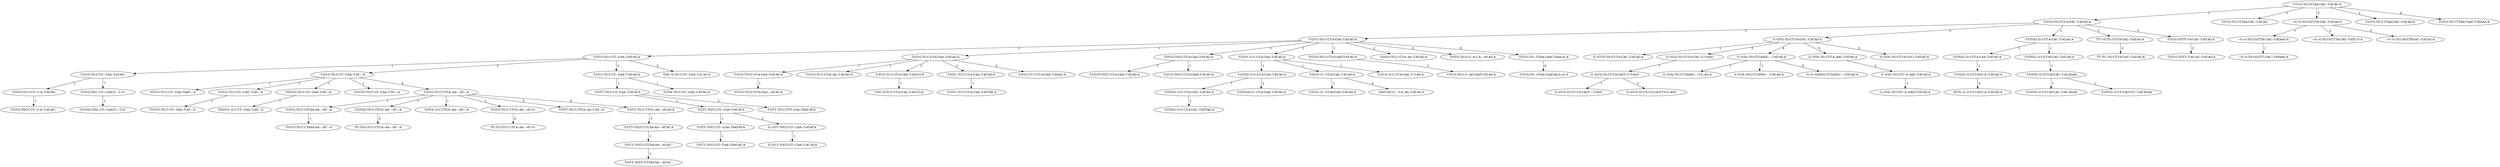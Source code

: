 digraph A {
"-T-GT-G-TG-CT-TAA-CAC--T-AT-AG-A" -> "-T-GT-G-TG-CT-T-A-CAC--T-AT-AG-A" [label=" 1"];
"-T-GT-G-TG-CT-TAA-CAC--T-AT-AG-A" -> "-T-GT-G-TG-CT-TAA-CAC--T-AT-AG--" [label=" 1"];
"-T-GT-G-TG-C-CT-A-CAA--T-AT-AG-A" -> "-T-GT-G-TG-C-CT---CAA--T-AT-AG-A" [label=" 1"];
"-T-GT-G-TG-C-CT-A-CAA--T-AT-AG-A" -> "-T-GT-G-TC-C-CT-A-CAA--T-AT-AG-A" [label=" 1"];
"-T-GT-G-TG-C-CT-A-CAA--T-AT-AG-A" -> "-T-GT-G-TGCC-CT-A-CAA--T-AT-AG-A" [label=" 1"];
"-T-GT-G-TG-C-CT-A-CAA--T-AT-AG-A" -> "-T-GT-G--G-C-CT-A-CAA--T-AT-AG-A" [label=" 1"];
"-T-GT-G-TG-C-CT-A-CAA--T-AT-AG-A" -> "-T-GT-G-TG-C-CT-A-CAAT-T-AT-AG-A" [label=" 1"];
"-T-GT-G-TG-C-CT---CAA--T-AT-AG-A" -> "-T-GT-G-TG-C-CT---CAA--T-AT-AG--" [label=" 1"];
"-T-GT-G-TG-C-CT---CAA--T-AT-AG--" -> "-T-GT-G-TG-C-CT---C-A--T-AT-AG--" [label=" 1"];
"-T-GT-G-TG-C-CT---CAA--T-AT----A" -> "-T-GT-G-TG-C-CT---CAA--TAAT----A" [label=" 1"];
"-T-GT-G-TG-C-CT---CAA--T-AT----A" -> "-T-GT-G-TG-C-CT---CAG--T-AT----A" [label=" 1"];
"-T-GT-G-TG-C-CT---CAA--T-AT----A" -> "-TGGT-G-TG-C-CT---CAA--T-AT----A" [label=" 1"];
"-T-GT-G-TG-C-CT---CAA--T-AT----A" -> "-T-GTTG-TG-C-CT---CAA--T-AT----A" [label=" 1"];
"G--GT-G-TG-CT-T-A-CAC--T-AT-AG-A" -> "G--GTTG-TG-CT-T-A-CAC--T-AT-AG-A" [label=" 1"];
"-T-GT-G-TC-C-CT-A-CAA--T-AT-AG-A" -> "-T-GT-G-TCCC-CT-A-CAA--T-AT-AG-A" [label=" 1"];
"-T-GT-G-TC-C-CT-A-CAA--T-AT-AG-A" -> "-T-GT-G-TC-C-CT-A--AA--T-AT-AG-A" [label=" 1"];
"-T-GT-G-TG-C-CTCA--AA----AT----A" -> "-T-GT-G-TG-C-CTCAA-AA----AT----A" [label=" 1"];
"-T-GT-G-TG-C-CTCA--AA----AT----A" -> "-T-GTGG-TG-C-CTCA--AA----AT----A" [label=" 1"];
"-T-GT-G-TG-C-CTCA--AA----AT----A" -> "-T-GT-G--G-C-CTCA--AA----AT----A" [label=" 1"];
"G--GT-G-TG-CT-T-A-CAC--T--T-AGC-" -> "G--GT-G-TG-CT-T-A-CACC-T--T-AGC-" [label=" 1"];
"-T-GT-G-TG-C-CTCAA-AA----AT----A" -> "-T-GT-G-TG-C-CTAAA-AA----AT----A" [label=" 1"];
"-T-GT-G-TCCC-CT-A-CAA--T-AT-AG-A" -> "-T-GT-G-TCCC-CT-A-CAA----AT-AG-A" [label=" 1"];
"-T-GTGG--G-CT-T-A-CAC--T-AT-AG-A" -> "-T-GTGG--G-CT-T-A-CAA--T-AT-AG-A" [label=" 1"];
"-T-GTGG--G-CT-T-A-CAC--T-AT-AG-A" -> "-T-GTGG--G-CT-T-ACCAC--T-AT-AG-A" [label=" 1"];
"-T-GT-G-TGCC-CT-A-CAA--T-AT-AG-A" -> "-T-GT-GTTGCC-CT-A-CAA--T-AT-AG-A" [label=" 1"];
"-T-GT-G-TGCC-CT-A-CAA--T-AT-AG-A" -> "-T-GT-G-TGCC-CT-A-CAAA-T-AT-AG-A" [label=" 1"];
"-T-GTT--TG-C-CT---CAA--T-AT-AG-A" -> "-T-GTT--TG-C-CT---CAA--T-AT-AT-A" [label=" 1"];
"-T-GTT--TG-C-CT---CAA--T-AT-AG-A" -> "-T-GTA--TG-C-CT---CAA--T-AT-AG-A" [label=" 1"];
"-T-GT-G-TG-C-CT---C-A--T-AT-AG--" -> "-T-GT-G-TGCC-CT---C-A--T-AT-AG--" [label=" 1"];
"-T-GT-G-TC-C-CT-A-CAA--T-ATG-G-A" -> "-T-GC-G-TC-C-CT-A-CAA--T-ATG-G-A" [label=" 1"];
"-T-GTT--TG-C-CT---CAA--T-AT-AT-A" -> "-T-GTT--TGCC-CT---CAA--T-AT-AT-A" [label=" 1"];
"-T-GTT--TGCC-CT---CAA--T-AT-AT-A" -> "-T-GTT--TGCC-CT---CAA--TAAT-AT-A" [label=" 1"];
"-T-GT-G--G-C-CT-A-CAA--T-AT-AG-A" -> "-T-GTGG--G-C-CT-A-CAA--T-AT-AG-A" [label=" 1"];
"-T-GT-G--G-C-CT-A-CAA--T-AT-AG-A" -> "-T-GT-G--G---CT-A-CAA--T-AT-AG-A" [label=" 1"];
"-T-GT-G--G-C-CT-A-CAA--T-AT-AG-A" -> "-T-GT-G--G-C-CT-A-CAA--T--T-AG-A" [label=" 1"];
"-T-GT-G-TG-C-CT---CAG--T-AT----A" -> "TT-GT-G-TG-C-CT---CAG--T-AT----A" [label=" 1"];
"G--GT-G-TG-CT-T-A-CACC-T--T-AGC-" -> "G--GT-G-TG-CT-T-A-CACC----T-AGC-" [label=" 1"];
"G--GTA--TG-CTC--A--AAC-T-AT-AG-A" -> "G--GTA--TG-CTC--A--AACCT-AT-AG-A" [label=" 1"];
"-TGGT-G-TG-C-CT---CAA--T-AT----A" -> "-TGGT-G--G-C-CT---CAA--T-AT----A" [label=" 1"];
"---G--G-TG-CGCTTA-CAC--T-AT-AG-A" -> "---G--G-TG-CGCTTA-CAC--T-ATAAG-A" [label=" 1"];
"G--GTA--TG-CT-TAAGC----T-AT-AG-A" -> "G--GTA--TG-CT-TAAGC----T-A--AG-A" [label=" 1"];
"-T-GTT--TGCC-CT---CAA--TAAT-AT-A" -> "-T-GTT--TGCC-CT---CAA--TAAT-AC-A" [label=" 1"];
"-T-GTGG--G-C-CT-A-CAA--T-AT-AG-A" -> "-T-GTGG--G-C-CT-A-CAC--T-AT-AG-A" [label=" 1"];
"G--GTT--TGCC-CT---CAA--T-AT-AT-A" -> "G--GTT--TGCC-CT---CAA--T-AC-AT-A" [label=" 1"];
"-T-GTC--TC-C-CT-A-CAA--T-AT-AG-A" -> "-T-GTC--TC-C-CT-A-CAA--T-ATTAG-A" [label=" 1"];
"-T-GTGG--G-CT-T-ACCAC--T-AT-AG-A" -> "-T-GTGG--G-CT-T-ACCAC--T-AT-AGAA" [label=" 1"];
"-T-GT-G-TGG--CT---CAACC---T--G--" -> "-T-GTGG-TGG--CT---CAACC---T--G--" [label=" 1"];
"---G--G-TG-CGCTTA-CAC--T-ATAAG-A" -> "---G--G-TG-CGCTT--CAC--T-ATAAG-A" [label=" 1"];
"-T-GTGG--G-CT-T-ACCAC--T-AT-AGAA" -> "-T-GTGG--G-CT-T-ACCAC--T-AC-AGAA" [label=" 1"];
"-T-GTGG--G-CT-T-ACCAC--T-AT-AGAA" -> "-T-GTGG--G-CT-T-ACCCC--T-AT-AGAA" [label=" 1"];
"-T-GTT--TGCC-CTCAA-AA----AT-AC-A" -> "-T-GTT--TGCC-CTCAA-AA----AT-AC--" [label=" 1"];
"-T-GTGG--G-C-CT-A-CAC--T-AT-AG-A" -> "-T-GTGG--G-C-CT-A-CAC--T-ATTAG-A" [label=" 1"];
"-T-GT-G--G---CT-A-CAA--T-AT-AG-A" -> "-T-GT-G--G---CT-ACCAA--T-AT-AG-A" [label=" 1"];
"-T-GTT--TGCC-CTCAA-AA----AT-AC--" -> "-T-GTT--TGCC-CTTAA-AA----AT-AC--" [label=" 1"];
"-T-GT-G-TG-CT-TAA-CAC--T-AT-AG-A" -> "-T-GT-G-TG-C-CTAA-CAC--T-AT-AG-A" [label=" 2"];
"-T-GT-G-TG-CT-T-A-CAC--T-AT-AG-A" -> "G--GT-G-TG-CT-T-A-CAC--T-AT-AG-A" [label=" 2"];
"-T-GT-G-TG-CT-T-A-CAC--T-AT-AG-A" -> "-T-GTGG--G-CT-T-A-CAC--T-AT-AG-A" [label=" 2"];
"-T-GT-G-TG-CT-T-A-CAC--T-AT-AG-A" -> "TT--T-G-TG-CT-T-A-CAC--T-AT-AG-A" [label=" 2"];
"-T-GT-G-TG-C-CT-A-CAA--T-AT-AG-A" -> "-T-GA-G-TG-C-CT-A--AA--T-AT-AG-A" [label=" 2"];
"-T-GT-G-TG-C-CT---CAA--T-AT-AG-A" -> "-T-GT-G-TG-C-CT---CAA--T-AT----A" [label=" 2"];
"-T-GT-G-TG-C-CT---CAA--T-AT-AG-A" -> "-T-GTT--TG-C-CT---CAA--T-AT-AG-A" [label=" 2"];
"-T-GT-G-TC-C-CT-A-CAA--T-AT-AG-A" -> "-T-GT-G-TC-C-CT-A-CAA--T-ATG-G-A" [label=" 2"];
"-T-GT-G-TC-C-CT-A-CAA--T-AT-AG-A" -> "-T-GTC--TC-C-CT-A-CAA--T-AT-AG-A" [label=" 2"];
"-T-GT-G-TC-C-CT-A-CAA--T-AT-AG-A" -> "-T-GT-G-TC-C-CT-A-CAA--T-ATAA--A" [label=" 2"];
"-T-GT-G-TG-C-CTCA--AA----AT----A" -> "-T-GT-G-TG-C-CTCA--AA----AT--G--" [label=" 2"];
"G--GTA--TG-CT-T-A--AAC-T-AT-AG-A" -> "G--GTA--TG-CTC--A--AAC-T-AT-AG-A" [label=" 2"];
"-T-GTGG-TG-C-CTCA--AA----AT----A" -> "-TC-TGG-TG-C-CTCA--AA----AT----A" [label=" 2"];
"-T-GTT--TG-C-CT---CAA--T-AT-AT-A" -> "-T-GTT--TG-C-CTT--CAA--TAAT-AT-A" [label=" 2"];
"-T-GTT--TGCC-CT---CAA--T-AT-AT-A" -> "G--GTT--TGCC-CT---CAA--T-AT-AT-A" [label=" 2"];
"TT--T-G-TG-CT-T-A-CAC--T-AT-AG-A" -> "TT--TC--TG-CT-T-A-CAC--T-AT-AG-A" [label=" 2"];
"-T-GT-G-TG-C-CTCA--AA----AT--G--" -> "-TC-T-G-TG-C-CTCA--AA----AT--G--" [label=" 2"];
"-T-GT-G-TG-C-CT-A-CAAT-T-AT-AG-A" -> "-T-GT-G-TG-C-C--ACCAAT-T-AT-AG-A" [label=" 2"];
"---G--G-TG-CGCTTA-CAC--T-AT-AG-A" -> "---G--G-TG-CGCTTA-CAC--T-ATC-G-A" [label=" 2"];
"G--GTA--TG-CT-TAAGC----T-AT-AG-A" -> "G--GTA--TG-CT-T-ATGC----T-AT-AG-A" [label=" 2"];
"-T-GTGG--G-C-CT-A-CAA--T-AT-AG-A" -> "-T-GTGGG-G---CT-A-CAA--T-AT-AG-A" [label=" 2"];
"-T-GTGG--G-CT-T-A-CAA--T-AT-AG-A" -> "-T-GTGG--G-CT-T-ACC-A--T-AT-AG-A" [label=" 2"];
"-T-GT-G-TGTT--T-A-CAC--T-AT-AG-A" -> "-T-GT-G-TGTT--T-AG-AC--T-AT-AG-A" [label=" 2"];
"-T-GT-G-TG-CT-T-A-CAC--T-AT-AG-A" -> "-T-GT-G-TG-C-CT-A-CAA--T-AT-AG-A" [label=" 3"];
"-T-GT-G-TG-CT-T-A-CAC--T-AT-AG-A" -> "-T-GT-G-TGTT--T-A-CAC--T-AT-AG-A" [label=" 3"];
"-T-GT-G-TG-C-CT-A-CAA--T-AT-AG-A" -> "-T-GT-G-TG-C-C--A-C-A----AT-AG-A" [label=" 3"];
"-T-GT-G-TG-C-CT---CAA--T-AT-AG-A" -> "-TGG--G-TG-C-CT---CAA--T-A--AG-A" [label=" 3"];
"G--GT-G-TG-CT-T-A-CAC--T-AT-AG-A" -> "G--GT-G-TG-CT-T-A-CAC--T--T-AGC-" [label=" 3"];
"G--GT-G-TG-CT-T-A-CAC--T-AT-AG-A" -> "G--GTA--TG-CT-T-A-CGC--T-AT-AG-A" [label=" 3"];
"-T-GT-G-TG-C-CTCA--AA----AT----A" -> "-T-GTT--TG-C-CTCA--AA--T-AT----A" [label=" 3"];
"G--GT-G-TG-CT-T-A-CACC-T--T-AGC-" -> "G--GT-G-TG-CT-T-A-CACCTT-A--AGC-" [label=" 3"];
"---G--G-TG-CGCTTA-CAC--T-AT-AG-A" -> "---G--G-TG-CACTTAT-AC--T-AT-AG-A" [label=" 3"];
"-T-GTT--TG-C-CTCA--AA----AT-AG-A" -> "-T-GTT--TGCC-CTCAA-AA----AT-AC-A" [label=" 3"];
"-T-GT-G-TG-CT-TAA-CAC--T-AT-AG-A" -> "-T-GT-G-TG-CT-TAA-CAAC-T-ATAAA-A" [label=" 4"];
"-T-GT-G-TG-C-CT---CAA--T-AT----A" -> "-T-GT-G-TG-C-CTCA--AA----AT----A" [label=" 4"];
"-T-GT-G-TG-C-CTCA--AA----AT----A" -> "-T-GTT--TG-C-CTCA--AA----AT-AG-A" [label=" 4"];
"-T-GT-G-TG---CTAA-CAAC-TAAA-A--A" -> "-T-GT-G-TG---CTAA-CAACAA-A--A--A" [label=" 4"];
"-T-GT-G--G---CT-A-CAA--T-AT-AG-A" -> "-TAGT-GC-G----T-A--AA--T-AT-AG-A" [label=" 4"];
"-T-GTGG--G-CT-T-ACC-A--T-AT-AG-A" -> "ATTG--G--G-CT-T-ACC-A--T-AT-AG-A" [label=" 4"];
"-T-GT-G-TG-CT-TAA-CAC--T-AT-AG-A" -> "---G--G-TG-CGCTTA-CAC--T-AT-AG-A" [label=" 5"];
"G--GT-G-TG-CT-T-A-CAC--T-AT-AG-A" -> "G--GTA--TG-CT-T-A--AAC-T-AT-AG-A" [label=" 5"];
"G--GTA--TG-CT-TAAGC----T-AT-AG-A" -> "G--G--GAATG-CT-TAAGC----T-AT-AG-A" [label=" 5"];
"-T-GT-G-TG-C-CT-A-CAA--T-AT-AG-A" -> "-T-GT-G-TG---CTAA-CAAC-TAAA-A--A" [label=" 6"];
"G--GT-G-TG-CT-T-A-CAC--T-AT-AG-A" -> "G--GTA--TG-CT-TAAGC----T-AT-AG-A" [label=" 6"];
"-T-GT-G-TG-C-CT---CAA--T-AT-AG--" -> "-T-GT-G-TGG--CT---CAACC---T--G--" [label=" 7"];
}
